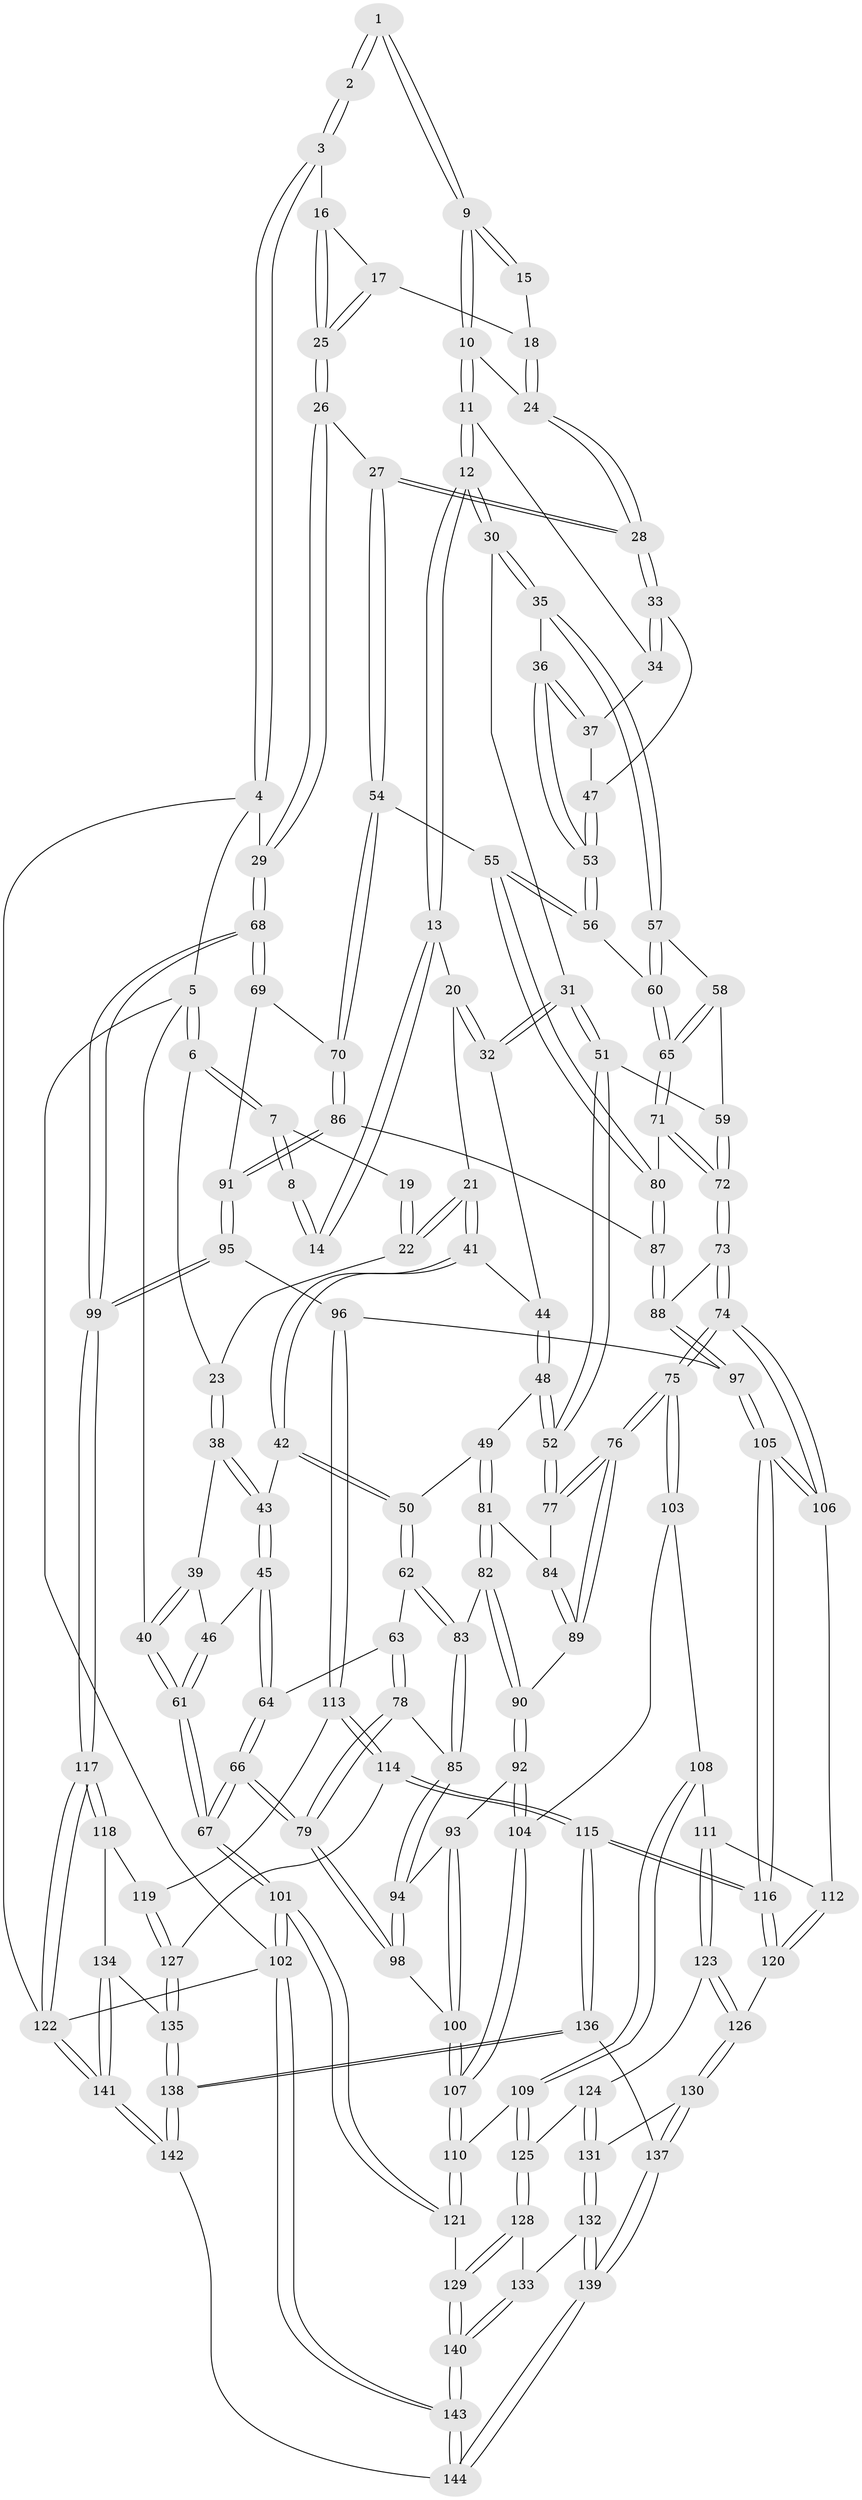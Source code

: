 // Generated by graph-tools (version 1.1) at 2025/27/03/09/25 03:27:12]
// undirected, 144 vertices, 357 edges
graph export_dot {
graph [start="1"]
  node [color=gray90,style=filled];
  1 [pos="+0.5031041113240834+0"];
  2 [pos="+1+0"];
  3 [pos="+1+0"];
  4 [pos="+1+0"];
  5 [pos="+0+0"];
  6 [pos="+0+0"];
  7 [pos="+0+0"];
  8 [pos="+0.4904973835317401+0"];
  9 [pos="+0.7473992456301908+0.10362246460351057"];
  10 [pos="+0.7451113837361094+0.11254089172210278"];
  11 [pos="+0.7425107892375548+0.11562155087739177"];
  12 [pos="+0.5510465174588943+0.08932816150114381"];
  13 [pos="+0.4881139323224831+0"];
  14 [pos="+0.48711340855156404+0"];
  15 [pos="+0.9407348482350381+0"];
  16 [pos="+0.9518571062195085+0.10269690381426767"];
  17 [pos="+0.8811947889119681+0.12687357004224223"];
  18 [pos="+0.8646968190886513+0.11572896260978138"];
  19 [pos="+0.2572727184850919+0.07350850137097514"];
  20 [pos="+0.38657292026566914+0.08780348631467329"];
  21 [pos="+0.26950342958403967+0.17036653740340854"];
  22 [pos="+0.2590643363791867+0.1652638208228932"];
  23 [pos="+0.18889688201675411+0.16600261227193355"];
  24 [pos="+0.8367837863549419+0.14157319399769702"];
  25 [pos="+0.9422026443069207+0.18856522495625624"];
  26 [pos="+0.9532421716685027+0.27589879759624997"];
  27 [pos="+0.9034707852446454+0.2884522106505133"];
  28 [pos="+0.8845404965126559+0.2761837535730653"];
  29 [pos="+1+0.3231680984302899"];
  30 [pos="+0.5508724880776739+0.23047307246385926"];
  31 [pos="+0.5331787095271776+0.24255369297810542"];
  32 [pos="+0.43676770917326035+0.24289420270913314"];
  33 [pos="+0.8537553752668+0.2671495271265213"];
  34 [pos="+0.7409381939769177+0.12628237801719835"];
  35 [pos="+0.6399461025773324+0.26316665707453657"];
  36 [pos="+0.6538053053167381+0.2618212585905742"];
  37 [pos="+0.6862642495771399+0.24218832787620084"];
  38 [pos="+0.14654926654230555+0.20228088024206875"];
  39 [pos="+0.08540062911538651+0.21925594435758966"];
  40 [pos="+0+0"];
  41 [pos="+0.3090249946002091+0.24267375886585538"];
  42 [pos="+0.2534191756507804+0.3318302877313012"];
  43 [pos="+0.17907639651675383+0.2881061204019453"];
  44 [pos="+0.38271270977680916+0.2628129791402332"];
  45 [pos="+0.1057158536170976+0.35394890984435984"];
  46 [pos="+0.07127564883673103+0.3293874527741996"];
  47 [pos="+0.8349865548478312+0.2661841815354965"];
  48 [pos="+0.39091885652023894+0.39840954993262123"];
  49 [pos="+0.3360597290259602+0.4138065450608307"];
  50 [pos="+0.24938554649847433+0.37748897036723206"];
  51 [pos="+0.50431041834411+0.39098759725017623"];
  52 [pos="+0.442052808919458+0.42308824169888465"];
  53 [pos="+0.7209824689523594+0.33945902617798923"];
  54 [pos="+0.8403153978614741+0.401756237628595"];
  55 [pos="+0.7720251818256753+0.41739335285543"];
  56 [pos="+0.7553991749948017+0.4009199261483485"];
  57 [pos="+0.6330372815506828+0.3752256007576452"];
  58 [pos="+0.5706966392129049+0.3896243085230061"];
  59 [pos="+0.5048244157432124+0.3913103331290885"];
  60 [pos="+0.6370676445624887+0.384216648153137"];
  61 [pos="+0+0.4191198562057588"];
  62 [pos="+0.20447617456411066+0.41365514064083875"];
  63 [pos="+0.13915521458787544+0.3988780374535833"];
  64 [pos="+0.13543244143801414+0.39695978786293057"];
  65 [pos="+0.6333737346703524+0.4611678112786562"];
  66 [pos="+0+0.600880318872442"];
  67 [pos="+0+0.6060899618371498"];
  68 [pos="+1+0.5598912857449989"];
  69 [pos="+0.8997652865413196+0.47945161623848015"];
  70 [pos="+0.8719816429369611+0.4553041063174439"];
  71 [pos="+0.6339339080639567+0.4736641508807871"];
  72 [pos="+0.6029919714165535+0.5107131852818286"];
  73 [pos="+0.6003087363922994+0.5248254324320637"];
  74 [pos="+0.5063192923638874+0.6214802583771444"];
  75 [pos="+0.4948729848724617+0.61360203020551"];
  76 [pos="+0.4902707132320296+0.6090430466211517"];
  77 [pos="+0.44315643098063534+0.5161956502618403"];
  78 [pos="+0.09931965789022927+0.5472710197437575"];
  79 [pos="+0+0.598075025002499"];
  80 [pos="+0.7507025899675824+0.4471315507076615"];
  81 [pos="+0.32403390750804534+0.4907326914963114"];
  82 [pos="+0.2736405437389238+0.5358164735887216"];
  83 [pos="+0.2137298866841633+0.5014235531873237"];
  84 [pos="+0.37588219255833616+0.5132538276691252"];
  85 [pos="+0.15292672214647748+0.5474144383798383"];
  86 [pos="+0.8130606306193352+0.5447074513869142"];
  87 [pos="+0.7555039579031164+0.5523349199960585"];
  88 [pos="+0.7336274731084027+0.588046212281956"];
  89 [pos="+0.3297263952545827+0.5865118640756699"];
  90 [pos="+0.29237100696492246+0.5903522967150296"];
  91 [pos="+0.8712324193310373+0.5833813732453981"];
  92 [pos="+0.2795023698298305+0.6245078286663677"];
  93 [pos="+0.1961421870137569+0.6128260881162214"];
  94 [pos="+0.179716435706554+0.6045993653564916"];
  95 [pos="+0.8971933290729672+0.6609782516999743"];
  96 [pos="+0.8474346542328905+0.6885627482652543"];
  97 [pos="+0.7351091200188866+0.5972585880181198"];
  98 [pos="+0.1362593254626545+0.664588728439432"];
  99 [pos="+1+0.6506313956561591"];
  100 [pos="+0.1881481235515753+0.7255392003703853"];
  101 [pos="+0+0.7922120896007241"];
  102 [pos="+0+1"];
  103 [pos="+0.32253717269104065+0.6708717792674014"];
  104 [pos="+0.28189866286549986+0.64703090809315"];
  105 [pos="+0.6319902763821507+0.7231481638962302"];
  106 [pos="+0.5124003438283447+0.6457814947035804"];
  107 [pos="+0.20679031520170588+0.7559982840342802"];
  108 [pos="+0.3429042573755698+0.7053388512475905"];
  109 [pos="+0.2619093250477906+0.7843009113412943"];
  110 [pos="+0.20569035703852878+0.772995197183373"];
  111 [pos="+0.418492659252084+0.7602782774247967"];
  112 [pos="+0.48536478177321674+0.687241696504122"];
  113 [pos="+0.8434598464088118+0.6968069867436117"];
  114 [pos="+0.7429882583937611+0.8181632118153265"];
  115 [pos="+0.7044006369772517+0.8287069850012705"];
  116 [pos="+0.6792774009606484+0.8125965467087725"];
  117 [pos="+1+0.7134276114745471"];
  118 [pos="+0.9794224517711119+0.8409211334963048"];
  119 [pos="+0.9222170120621225+0.8176874945199759"];
  120 [pos="+0.5417936285389885+0.8613583479749551"];
  121 [pos="+0.15450339322763693+0.8276132695099525"];
  122 [pos="+1+1"];
  123 [pos="+0.413936722545479+0.7739870555808459"];
  124 [pos="+0.3741718111456957+0.814892906418991"];
  125 [pos="+0.349419548101711+0.8207504808761383"];
  126 [pos="+0.5249172885476576+0.8727326950652129"];
  127 [pos="+0.7875269691433077+0.8400217115213062"];
  128 [pos="+0.3038060250266849+0.9219927428493633"];
  129 [pos="+0.20830369628686238+0.956518505204132"];
  130 [pos="+0.5191741392000847+0.8851708261758691"];
  131 [pos="+0.3975854841313881+0.8605536984585901"];
  132 [pos="+0.4281195030073382+0.9854471390019981"];
  133 [pos="+0.37407432790132167+0.9586435223915781"];
  134 [pos="+0.9135829596623091+0.9326606496443177"];
  135 [pos="+0.8590099543602597+0.9047608713916289"];
  136 [pos="+0.7010290315370219+0.8735443004970174"];
  137 [pos="+0.4809523529339443+1"];
  138 [pos="+0.7249142404073907+1"];
  139 [pos="+0.4734455517691258+1"];
  140 [pos="+0.18830063421589013+1"];
  141 [pos="+0.9926668641335281+1"];
  142 [pos="+0.7289250602037812+1"];
  143 [pos="+0.1304209311202018+1"];
  144 [pos="+0.4863824410097831+1"];
  1 -- 2;
  1 -- 2;
  1 -- 9;
  1 -- 9;
  2 -- 3;
  2 -- 3;
  3 -- 4;
  3 -- 4;
  3 -- 16;
  4 -- 5;
  4 -- 29;
  4 -- 122;
  5 -- 6;
  5 -- 6;
  5 -- 40;
  5 -- 102;
  6 -- 7;
  6 -- 7;
  6 -- 23;
  7 -- 8;
  7 -- 8;
  7 -- 19;
  8 -- 14;
  8 -- 14;
  9 -- 10;
  9 -- 10;
  9 -- 15;
  9 -- 15;
  10 -- 11;
  10 -- 11;
  10 -- 24;
  11 -- 12;
  11 -- 12;
  11 -- 34;
  12 -- 13;
  12 -- 13;
  12 -- 30;
  12 -- 30;
  13 -- 14;
  13 -- 14;
  13 -- 20;
  15 -- 18;
  16 -- 17;
  16 -- 25;
  16 -- 25;
  17 -- 18;
  17 -- 25;
  17 -- 25;
  18 -- 24;
  18 -- 24;
  19 -- 22;
  19 -- 22;
  20 -- 21;
  20 -- 32;
  20 -- 32;
  21 -- 22;
  21 -- 22;
  21 -- 41;
  21 -- 41;
  22 -- 23;
  23 -- 38;
  23 -- 38;
  24 -- 28;
  24 -- 28;
  25 -- 26;
  25 -- 26;
  26 -- 27;
  26 -- 29;
  26 -- 29;
  27 -- 28;
  27 -- 28;
  27 -- 54;
  27 -- 54;
  28 -- 33;
  28 -- 33;
  29 -- 68;
  29 -- 68;
  30 -- 31;
  30 -- 35;
  30 -- 35;
  31 -- 32;
  31 -- 32;
  31 -- 51;
  31 -- 51;
  32 -- 44;
  33 -- 34;
  33 -- 34;
  33 -- 47;
  34 -- 37;
  35 -- 36;
  35 -- 57;
  35 -- 57;
  36 -- 37;
  36 -- 37;
  36 -- 53;
  36 -- 53;
  37 -- 47;
  38 -- 39;
  38 -- 43;
  38 -- 43;
  39 -- 40;
  39 -- 40;
  39 -- 46;
  40 -- 61;
  40 -- 61;
  41 -- 42;
  41 -- 42;
  41 -- 44;
  42 -- 43;
  42 -- 50;
  42 -- 50;
  43 -- 45;
  43 -- 45;
  44 -- 48;
  44 -- 48;
  45 -- 46;
  45 -- 64;
  45 -- 64;
  46 -- 61;
  46 -- 61;
  47 -- 53;
  47 -- 53;
  48 -- 49;
  48 -- 52;
  48 -- 52;
  49 -- 50;
  49 -- 81;
  49 -- 81;
  50 -- 62;
  50 -- 62;
  51 -- 52;
  51 -- 52;
  51 -- 59;
  52 -- 77;
  52 -- 77;
  53 -- 56;
  53 -- 56;
  54 -- 55;
  54 -- 70;
  54 -- 70;
  55 -- 56;
  55 -- 56;
  55 -- 80;
  55 -- 80;
  56 -- 60;
  57 -- 58;
  57 -- 60;
  57 -- 60;
  58 -- 59;
  58 -- 65;
  58 -- 65;
  59 -- 72;
  59 -- 72;
  60 -- 65;
  60 -- 65;
  61 -- 67;
  61 -- 67;
  62 -- 63;
  62 -- 83;
  62 -- 83;
  63 -- 64;
  63 -- 78;
  63 -- 78;
  64 -- 66;
  64 -- 66;
  65 -- 71;
  65 -- 71;
  66 -- 67;
  66 -- 67;
  66 -- 79;
  66 -- 79;
  67 -- 101;
  67 -- 101;
  68 -- 69;
  68 -- 69;
  68 -- 99;
  68 -- 99;
  69 -- 70;
  69 -- 91;
  70 -- 86;
  70 -- 86;
  71 -- 72;
  71 -- 72;
  71 -- 80;
  72 -- 73;
  72 -- 73;
  73 -- 74;
  73 -- 74;
  73 -- 88;
  74 -- 75;
  74 -- 75;
  74 -- 106;
  74 -- 106;
  75 -- 76;
  75 -- 76;
  75 -- 103;
  75 -- 103;
  76 -- 77;
  76 -- 77;
  76 -- 89;
  76 -- 89;
  77 -- 84;
  78 -- 79;
  78 -- 79;
  78 -- 85;
  79 -- 98;
  79 -- 98;
  80 -- 87;
  80 -- 87;
  81 -- 82;
  81 -- 82;
  81 -- 84;
  82 -- 83;
  82 -- 90;
  82 -- 90;
  83 -- 85;
  83 -- 85;
  84 -- 89;
  84 -- 89;
  85 -- 94;
  85 -- 94;
  86 -- 87;
  86 -- 91;
  86 -- 91;
  87 -- 88;
  87 -- 88;
  88 -- 97;
  88 -- 97;
  89 -- 90;
  90 -- 92;
  90 -- 92;
  91 -- 95;
  91 -- 95;
  92 -- 93;
  92 -- 104;
  92 -- 104;
  93 -- 94;
  93 -- 100;
  93 -- 100;
  94 -- 98;
  94 -- 98;
  95 -- 96;
  95 -- 99;
  95 -- 99;
  96 -- 97;
  96 -- 113;
  96 -- 113;
  97 -- 105;
  97 -- 105;
  98 -- 100;
  99 -- 117;
  99 -- 117;
  100 -- 107;
  100 -- 107;
  101 -- 102;
  101 -- 102;
  101 -- 121;
  101 -- 121;
  102 -- 143;
  102 -- 143;
  102 -- 122;
  103 -- 104;
  103 -- 108;
  104 -- 107;
  104 -- 107;
  105 -- 106;
  105 -- 106;
  105 -- 116;
  105 -- 116;
  106 -- 112;
  107 -- 110;
  107 -- 110;
  108 -- 109;
  108 -- 109;
  108 -- 111;
  109 -- 110;
  109 -- 125;
  109 -- 125;
  110 -- 121;
  110 -- 121;
  111 -- 112;
  111 -- 123;
  111 -- 123;
  112 -- 120;
  112 -- 120;
  113 -- 114;
  113 -- 114;
  113 -- 119;
  114 -- 115;
  114 -- 115;
  114 -- 127;
  115 -- 116;
  115 -- 116;
  115 -- 136;
  115 -- 136;
  116 -- 120;
  116 -- 120;
  117 -- 118;
  117 -- 118;
  117 -- 122;
  117 -- 122;
  118 -- 119;
  118 -- 134;
  119 -- 127;
  119 -- 127;
  120 -- 126;
  121 -- 129;
  122 -- 141;
  122 -- 141;
  123 -- 124;
  123 -- 126;
  123 -- 126;
  124 -- 125;
  124 -- 131;
  124 -- 131;
  125 -- 128;
  125 -- 128;
  126 -- 130;
  126 -- 130;
  127 -- 135;
  127 -- 135;
  128 -- 129;
  128 -- 129;
  128 -- 133;
  129 -- 140;
  129 -- 140;
  130 -- 131;
  130 -- 137;
  130 -- 137;
  131 -- 132;
  131 -- 132;
  132 -- 133;
  132 -- 139;
  132 -- 139;
  133 -- 140;
  133 -- 140;
  134 -- 135;
  134 -- 141;
  134 -- 141;
  135 -- 138;
  135 -- 138;
  136 -- 137;
  136 -- 138;
  136 -- 138;
  137 -- 139;
  137 -- 139;
  138 -- 142;
  138 -- 142;
  139 -- 144;
  139 -- 144;
  140 -- 143;
  140 -- 143;
  141 -- 142;
  141 -- 142;
  142 -- 144;
  143 -- 144;
  143 -- 144;
}
